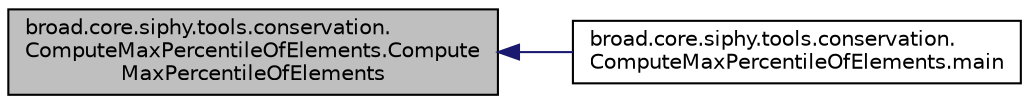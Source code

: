 digraph "broad.core.siphy.tools.conservation.ComputeMaxPercentileOfElements.ComputeMaxPercentileOfElements"
{
  edge [fontname="Helvetica",fontsize="10",labelfontname="Helvetica",labelfontsize="10"];
  node [fontname="Helvetica",fontsize="10",shape=record];
  rankdir="LR";
  Node1 [label="broad.core.siphy.tools.conservation.\lComputeMaxPercentileOfElements.Compute\lMaxPercentileOfElements",height=0.2,width=0.4,color="black", fillcolor="grey75", style="filled" fontcolor="black"];
  Node1 -> Node2 [dir="back",color="midnightblue",fontsize="10",style="solid"];
  Node2 [label="broad.core.siphy.tools.conservation.\lComputeMaxPercentileOfElements.main",height=0.2,width=0.4,color="black", fillcolor="white", style="filled",URL="$classbroad_1_1core_1_1siphy_1_1tools_1_1conservation_1_1_compute_max_percentile_of_elements.html#a505e4a564db2f7eb6207d49594e6bea4"];
}
